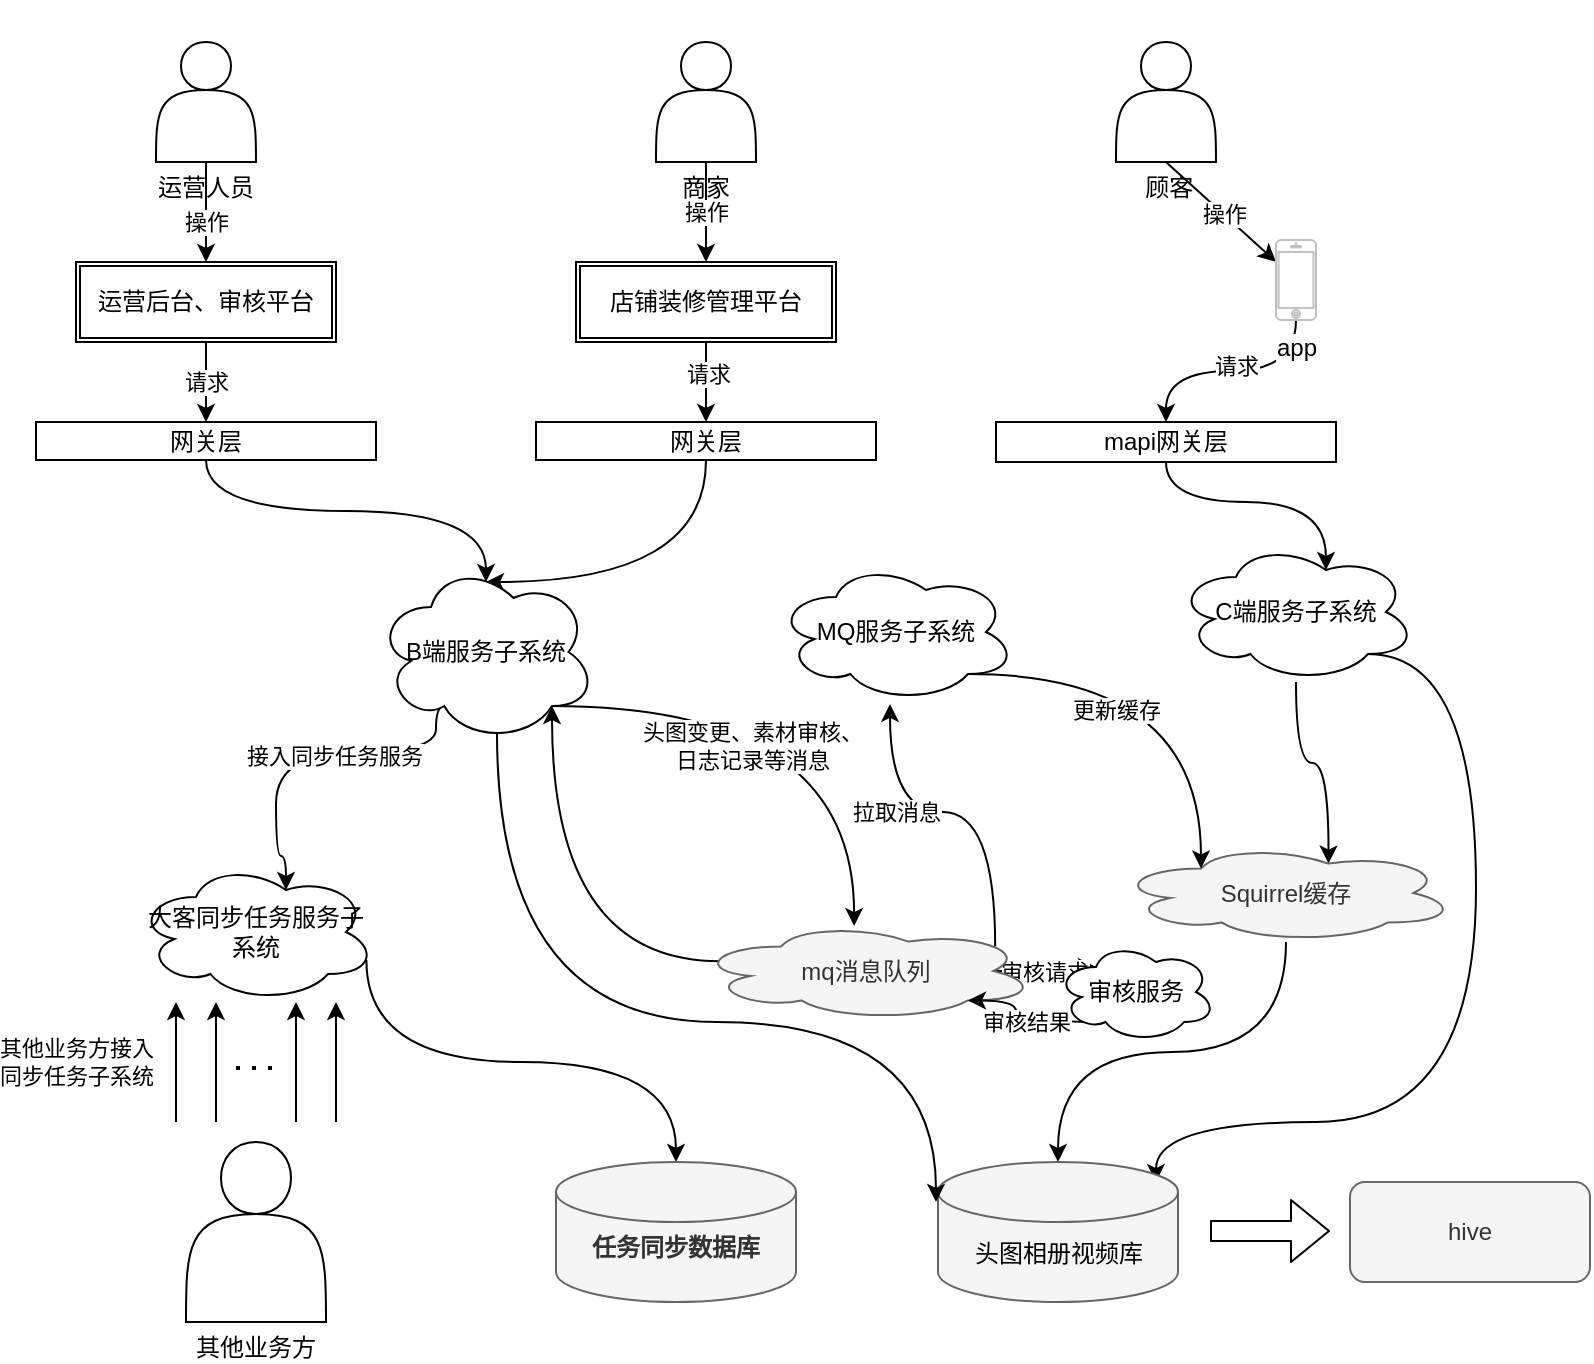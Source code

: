 <mxfile version="16.0.0" type="github" pages="2">
  <diagram id="TTBKG6c9QzZhmfFjw63u" name="Page-1">
    <mxGraphModel dx="1230" dy="676" grid="1" gridSize="10" guides="1" tooltips="1" connect="1" arrows="1" fold="1" page="1" pageScale="1" pageWidth="827" pageHeight="1169" background="#FFFFFF" math="0" shadow="0">
      <root>
        <mxCell id="0" />
        <mxCell id="1" parent="0" />
        <mxCell id="XrlZ7V6Y86cmEpkcaqpt-39" value="" style="edgeStyle=orthogonalEdgeStyle;curved=1;rounded=0;orthogonalLoop=1;jettySize=auto;html=1;" edge="1" parent="1" source="XrlZ7V6Y86cmEpkcaqpt-1" target="XrlZ7V6Y86cmEpkcaqpt-38">
          <mxGeometry relative="1" as="geometry" />
        </mxCell>
        <mxCell id="XrlZ7V6Y86cmEpkcaqpt-40" value="操作" style="edgeLabel;html=1;align=center;verticalAlign=middle;resizable=0;points=[];" vertex="1" connectable="0" parent="XrlZ7V6Y86cmEpkcaqpt-39">
          <mxGeometry x="0.36" y="2" relative="1" as="geometry">
            <mxPoint x="-2" y="-4" as="offset" />
          </mxGeometry>
        </mxCell>
        <mxCell id="XrlZ7V6Y86cmEpkcaqpt-1" value="&lt;br&gt;&lt;br&gt;&lt;br&gt;&lt;br&gt;&lt;br&gt;&lt;br&gt;运营人员" style="shape=actor;whiteSpace=wrap;html=1;" vertex="1" parent="1">
          <mxGeometry x="110" y="220" width="50" height="60" as="geometry" />
        </mxCell>
        <mxCell id="XrlZ7V6Y86cmEpkcaqpt-43" style="edgeStyle=orthogonalEdgeStyle;curved=1;rounded=0;orthogonalLoop=1;jettySize=auto;html=1;exitX=0.5;exitY=0;exitDx=0;exitDy=0;entryX=0.5;entryY=0.111;entryDx=0;entryDy=0;entryPerimeter=0;" edge="1" parent="1" source="XrlZ7V6Y86cmEpkcaqpt-2" target="XrlZ7V6Y86cmEpkcaqpt-33">
          <mxGeometry relative="1" as="geometry" />
        </mxCell>
        <mxCell id="XrlZ7V6Y86cmEpkcaqpt-2" value="网关层" style="rounded=0;whiteSpace=wrap;html=1;direction=west;" vertex="1" parent="1">
          <mxGeometry x="50" y="410" width="170" height="19" as="geometry" />
        </mxCell>
        <mxCell id="XrlZ7V6Y86cmEpkcaqpt-45" value="操作" style="edgeStyle=orthogonalEdgeStyle;curved=1;rounded=0;orthogonalLoop=1;jettySize=auto;html=1;" edge="1" parent="1" source="XrlZ7V6Y86cmEpkcaqpt-3" target="XrlZ7V6Y86cmEpkcaqpt-44">
          <mxGeometry relative="1" as="geometry" />
        </mxCell>
        <mxCell id="XrlZ7V6Y86cmEpkcaqpt-3" value="&lt;br&gt;&lt;br&gt;&lt;br&gt;&lt;br&gt;&lt;br&gt;&lt;br&gt;商家" style="shape=actor;whiteSpace=wrap;html=1;" vertex="1" parent="1">
          <mxGeometry x="360" y="220" width="50" height="60" as="geometry" />
        </mxCell>
        <mxCell id="XrlZ7V6Y86cmEpkcaqpt-12" style="rounded=0;orthogonalLoop=1;jettySize=auto;html=1;exitX=0.5;exitY=1;exitDx=0;exitDy=0;" edge="1" parent="1" source="XrlZ7V6Y86cmEpkcaqpt-4" target="XrlZ7V6Y86cmEpkcaqpt-11">
          <mxGeometry relative="1" as="geometry" />
        </mxCell>
        <mxCell id="XrlZ7V6Y86cmEpkcaqpt-14" value="操作" style="edgeLabel;html=1;align=center;verticalAlign=middle;resizable=0;points=[];" vertex="1" connectable="0" parent="XrlZ7V6Y86cmEpkcaqpt-12">
          <mxGeometry x="0.051" relative="1" as="geometry">
            <mxPoint as="offset" />
          </mxGeometry>
        </mxCell>
        <mxCell id="XrlZ7V6Y86cmEpkcaqpt-4" value="&lt;br&gt;&amp;nbsp; &amp;nbsp; &amp;nbsp; &amp;nbsp; &amp;nbsp; &amp;nbsp; &amp;nbsp; &amp;nbsp; &amp;nbsp; &amp;nbsp; &amp;nbsp; &amp;nbsp; &amp;nbsp; &amp;nbsp; &amp;nbsp; &amp;nbsp; &amp;nbsp; &amp;nbsp; &amp;nbsp; &amp;nbsp; &amp;nbsp; &amp;nbsp; &amp;nbsp; &amp;nbsp; &amp;nbsp; &amp;nbsp; &amp;nbsp; &amp;nbsp; &amp;nbsp; &amp;nbsp; &amp;nbsp; &amp;nbsp; &amp;nbsp; &amp;nbsp; &amp;nbsp; &amp;nbsp;顾客" style="shape=actor;whiteSpace=wrap;html=1;" vertex="1" parent="1">
          <mxGeometry x="590" y="220" width="50" height="60" as="geometry" />
        </mxCell>
        <mxCell id="XrlZ7V6Y86cmEpkcaqpt-42" style="edgeStyle=orthogonalEdgeStyle;curved=1;rounded=0;orthogonalLoop=1;jettySize=auto;html=1;entryX=0.5;entryY=0.111;entryDx=0;entryDy=0;entryPerimeter=0;" edge="1" parent="1" source="XrlZ7V6Y86cmEpkcaqpt-7" target="XrlZ7V6Y86cmEpkcaqpt-33">
          <mxGeometry relative="1" as="geometry">
            <Array as="points">
              <mxPoint x="385" y="490" />
            </Array>
          </mxGeometry>
        </mxCell>
        <mxCell id="XrlZ7V6Y86cmEpkcaqpt-7" value="网关层" style="rounded=0;whiteSpace=wrap;html=1;direction=west;" vertex="1" parent="1">
          <mxGeometry x="300" y="410" width="170" height="19" as="geometry" />
        </mxCell>
        <mxCell id="XrlZ7V6Y86cmEpkcaqpt-18" style="edgeStyle=orthogonalEdgeStyle;rounded=0;orthogonalLoop=1;jettySize=auto;html=1;entryX=0.625;entryY=0.2;entryDx=0;entryDy=0;entryPerimeter=0;curved=1;" edge="1" parent="1" source="XrlZ7V6Y86cmEpkcaqpt-8" target="XrlZ7V6Y86cmEpkcaqpt-17">
          <mxGeometry relative="1" as="geometry">
            <mxPoint x="615" y="470" as="targetPoint" />
          </mxGeometry>
        </mxCell>
        <mxCell id="XrlZ7V6Y86cmEpkcaqpt-8" value="mapi网关层" style="rounded=0;whiteSpace=wrap;html=1;direction=west;" vertex="1" parent="1">
          <mxGeometry x="530" y="410" width="170" height="20" as="geometry" />
        </mxCell>
        <mxCell id="XrlZ7V6Y86cmEpkcaqpt-13" style="edgeStyle=orthogonalEdgeStyle;curved=1;rounded=0;orthogonalLoop=1;jettySize=auto;html=1;entryX=0.5;entryY=1;entryDx=0;entryDy=0;" edge="1" parent="1" source="XrlZ7V6Y86cmEpkcaqpt-11" target="XrlZ7V6Y86cmEpkcaqpt-8">
          <mxGeometry relative="1" as="geometry" />
        </mxCell>
        <mxCell id="XrlZ7V6Y86cmEpkcaqpt-15" value="请求" style="edgeLabel;html=1;align=center;verticalAlign=middle;resizable=0;points=[];" vertex="1" connectable="0" parent="XrlZ7V6Y86cmEpkcaqpt-13">
          <mxGeometry x="-0.037" y="-3" relative="1" as="geometry">
            <mxPoint as="offset" />
          </mxGeometry>
        </mxCell>
        <mxCell id="XrlZ7V6Y86cmEpkcaqpt-11" value="app" style="html=1;verticalLabelPosition=bottom;labelBackgroundColor=#ffffff;verticalAlign=top;shadow=0;dashed=0;strokeWidth=1;shape=mxgraph.ios7.misc.iphone;strokeColor=#c0c0c0;" vertex="1" parent="1">
          <mxGeometry x="670" y="319" width="20" height="40" as="geometry" />
        </mxCell>
        <mxCell id="XrlZ7V6Y86cmEpkcaqpt-28" style="edgeStyle=orthogonalEdgeStyle;curved=1;rounded=0;orthogonalLoop=1;jettySize=auto;html=1;entryX=0.625;entryY=0.2;entryDx=0;entryDy=0;entryPerimeter=0;" edge="1" parent="1" source="XrlZ7V6Y86cmEpkcaqpt-17" target="XrlZ7V6Y86cmEpkcaqpt-24">
          <mxGeometry relative="1" as="geometry" />
        </mxCell>
        <mxCell id="XrlZ7V6Y86cmEpkcaqpt-73" style="edgeStyle=orthogonalEdgeStyle;curved=1;rounded=0;orthogonalLoop=1;jettySize=auto;html=1;exitX=0.8;exitY=0.8;exitDx=0;exitDy=0;exitPerimeter=0;entryX=0.908;entryY=0.143;entryDx=0;entryDy=0;entryPerimeter=0;" edge="1" parent="1" source="XrlZ7V6Y86cmEpkcaqpt-17" target="XrlZ7V6Y86cmEpkcaqpt-21">
          <mxGeometry relative="1" as="geometry">
            <mxPoint x="618" y="780" as="targetPoint" />
            <Array as="points">
              <mxPoint x="770" y="526" />
              <mxPoint x="770" y="760" />
              <mxPoint x="610" y="760" />
            </Array>
          </mxGeometry>
        </mxCell>
        <mxCell id="XrlZ7V6Y86cmEpkcaqpt-17" value="C端服务子系统" style="ellipse;shape=cloud;whiteSpace=wrap;html=1;" vertex="1" parent="1">
          <mxGeometry x="620" y="470" width="120" height="70" as="geometry" />
        </mxCell>
        <mxCell id="XrlZ7V6Y86cmEpkcaqpt-29" style="edgeStyle=orthogonalEdgeStyle;curved=1;rounded=0;orthogonalLoop=1;jettySize=auto;html=1;" edge="1" parent="1" source="XrlZ7V6Y86cmEpkcaqpt-24" target="XrlZ7V6Y86cmEpkcaqpt-21">
          <mxGeometry relative="1" as="geometry" />
        </mxCell>
        <mxCell id="XrlZ7V6Y86cmEpkcaqpt-24" value="Squirrel缓存" style="ellipse;shape=cloud;whiteSpace=wrap;html=1;strokeColor=#666666;fillColor=#f5f5f5;fontColor=#333333;" vertex="1" parent="1">
          <mxGeometry x="590" y="621" width="170" height="49" as="geometry" />
        </mxCell>
        <mxCell id="XrlZ7V6Y86cmEpkcaqpt-31" value="" style="group" vertex="1" connectable="0" parent="1">
          <mxGeometry x="501" y="780" width="326" height="70" as="geometry" />
        </mxCell>
        <mxCell id="XrlZ7V6Y86cmEpkcaqpt-21" value="" style="shape=cylinder2;whiteSpace=wrap;html=1;boundedLbl=1;backgroundOutline=1;size=15;strokeColor=#666666;fillColor=#f5f5f5;fontColor=#333333;" vertex="1" parent="XrlZ7V6Y86cmEpkcaqpt-31">
          <mxGeometry width="120" height="70" as="geometry" />
        </mxCell>
        <mxCell id="XrlZ7V6Y86cmEpkcaqpt-23" value="hive" style="rounded=1;whiteSpace=wrap;html=1;strokeColor=#666666;fillColor=#f5f5f5;fontColor=#333333;" vertex="1" parent="XrlZ7V6Y86cmEpkcaqpt-31">
          <mxGeometry x="206" y="10" width="120" height="50" as="geometry" />
        </mxCell>
        <mxCell id="XrlZ7V6Y86cmEpkcaqpt-25" value="" style="shape=flexArrow;endArrow=classic;html=1;" edge="1" parent="XrlZ7V6Y86cmEpkcaqpt-31">
          <mxGeometry width="50" height="50" relative="1" as="geometry">
            <mxPoint x="136" y="34.5" as="sourcePoint" />
            <mxPoint x="196" y="34.5" as="targetPoint" />
          </mxGeometry>
        </mxCell>
        <mxCell id="XrlZ7V6Y86cmEpkcaqpt-22" value="头图相册视频库" style="text;html=1;align=center;verticalAlign=middle;resizable=0;points=[];autosize=1;" vertex="1" parent="XrlZ7V6Y86cmEpkcaqpt-31">
          <mxGeometry x="10" y="36" width="100" height="20" as="geometry" />
        </mxCell>
        <mxCell id="XrlZ7V6Y86cmEpkcaqpt-48" style="edgeStyle=orthogonalEdgeStyle;curved=1;rounded=0;orthogonalLoop=1;jettySize=auto;html=1;entryX=0.625;entryY=0.2;entryDx=0;entryDy=0;entryPerimeter=0;exitX=0.31;exitY=0.8;exitDx=0;exitDy=0;exitPerimeter=0;" edge="1" parent="1" source="XrlZ7V6Y86cmEpkcaqpt-33" target="XrlZ7V6Y86cmEpkcaqpt-36">
          <mxGeometry relative="1" as="geometry">
            <Array as="points">
              <mxPoint x="250" y="552" />
              <mxPoint x="250" y="575" />
              <mxPoint x="170" y="575" />
              <mxPoint x="170" y="627" />
              <mxPoint x="175" y="627" />
            </Array>
          </mxGeometry>
        </mxCell>
        <mxCell id="XrlZ7V6Y86cmEpkcaqpt-49" value="接入同步任务服务" style="edgeLabel;html=1;align=center;verticalAlign=middle;resizable=0;points=[];" vertex="1" connectable="0" parent="XrlZ7V6Y86cmEpkcaqpt-48">
          <mxGeometry x="-0.14" y="2" relative="1" as="geometry">
            <mxPoint as="offset" />
          </mxGeometry>
        </mxCell>
        <mxCell id="XrlZ7V6Y86cmEpkcaqpt-64" style="edgeStyle=orthogonalEdgeStyle;curved=1;rounded=0;orthogonalLoop=1;jettySize=auto;html=1;exitX=0.8;exitY=0.8;exitDx=0;exitDy=0;exitPerimeter=0;entryX=0.465;entryY=0.041;entryDx=0;entryDy=0;entryPerimeter=0;" edge="1" parent="1" source="XrlZ7V6Y86cmEpkcaqpt-33" target="XrlZ7V6Y86cmEpkcaqpt-58">
          <mxGeometry relative="1" as="geometry" />
        </mxCell>
        <mxCell id="XrlZ7V6Y86cmEpkcaqpt-65" value="头图变更、素材审核、&lt;br&gt;日志记录等消息" style="edgeLabel;html=1;align=center;verticalAlign=middle;resizable=0;points=[];" vertex="1" connectable="0" parent="XrlZ7V6Y86cmEpkcaqpt-64">
          <mxGeometry x="-0.234" y="-20" relative="1" as="geometry">
            <mxPoint as="offset" />
          </mxGeometry>
        </mxCell>
        <mxCell id="XrlZ7V6Y86cmEpkcaqpt-74" style="edgeStyle=orthogonalEdgeStyle;curved=1;rounded=0;orthogonalLoop=1;jettySize=auto;html=1;exitX=0.55;exitY=0.95;exitDx=0;exitDy=0;exitPerimeter=0;" edge="1" parent="1" source="XrlZ7V6Y86cmEpkcaqpt-33">
          <mxGeometry relative="1" as="geometry">
            <mxPoint x="500" y="800" as="targetPoint" />
            <Array as="points">
              <mxPoint x="281" y="710" />
              <mxPoint x="500" y="710" />
            </Array>
          </mxGeometry>
        </mxCell>
        <mxCell id="XrlZ7V6Y86cmEpkcaqpt-33" value="B端服务子系统" style="ellipse;shape=cloud;whiteSpace=wrap;html=1;" vertex="1" parent="1">
          <mxGeometry x="220" y="480" width="110" height="90" as="geometry" />
        </mxCell>
        <mxCell id="XrlZ7V6Y86cmEpkcaqpt-68" style="edgeStyle=orthogonalEdgeStyle;curved=1;rounded=0;orthogonalLoop=1;jettySize=auto;html=1;exitX=0.8;exitY=0.8;exitDx=0;exitDy=0;exitPerimeter=0;entryX=0.25;entryY=0.25;entryDx=0;entryDy=0;entryPerimeter=0;" edge="1" parent="1" source="XrlZ7V6Y86cmEpkcaqpt-35" target="XrlZ7V6Y86cmEpkcaqpt-24">
          <mxGeometry relative="1" as="geometry" />
        </mxCell>
        <mxCell id="XrlZ7V6Y86cmEpkcaqpt-69" value="更新缓存" style="edgeLabel;html=1;align=center;verticalAlign=middle;resizable=0;points=[];" vertex="1" connectable="0" parent="XrlZ7V6Y86cmEpkcaqpt-68">
          <mxGeometry x="-0.242" y="-18" relative="1" as="geometry">
            <mxPoint x="-7" as="offset" />
          </mxGeometry>
        </mxCell>
        <mxCell id="XrlZ7V6Y86cmEpkcaqpt-35" value="MQ服务子系统" style="ellipse;shape=cloud;whiteSpace=wrap;html=1;" vertex="1" parent="1">
          <mxGeometry x="420" y="480" width="120" height="70" as="geometry" />
        </mxCell>
        <mxCell id="XrlZ7V6Y86cmEpkcaqpt-71" style="edgeStyle=orthogonalEdgeStyle;curved=1;rounded=0;orthogonalLoop=1;jettySize=auto;html=1;exitX=0.96;exitY=0.7;exitDx=0;exitDy=0;exitPerimeter=0;" edge="1" parent="1" source="XrlZ7V6Y86cmEpkcaqpt-36" target="XrlZ7V6Y86cmEpkcaqpt-70">
          <mxGeometry relative="1" as="geometry">
            <Array as="points">
              <mxPoint x="215" y="730" />
              <mxPoint x="370" y="730" />
            </Array>
          </mxGeometry>
        </mxCell>
        <mxCell id="XrlZ7V6Y86cmEpkcaqpt-36" value="大客同步任务服务子系统" style="ellipse;shape=cloud;whiteSpace=wrap;html=1;" vertex="1" parent="1">
          <mxGeometry x="100" y="630" width="120" height="70" as="geometry" />
        </mxCell>
        <mxCell id="XrlZ7V6Y86cmEpkcaqpt-41" value="请求" style="edgeStyle=orthogonalEdgeStyle;curved=1;rounded=0;orthogonalLoop=1;jettySize=auto;html=1;" edge="1" parent="1" source="XrlZ7V6Y86cmEpkcaqpt-38" target="XrlZ7V6Y86cmEpkcaqpt-2">
          <mxGeometry relative="1" as="geometry" />
        </mxCell>
        <mxCell id="XrlZ7V6Y86cmEpkcaqpt-38" value="运营后台、审核平台" style="shape=ext;double=1;rounded=0;whiteSpace=wrap;html=1;" vertex="1" parent="1">
          <mxGeometry x="70" y="330" width="130" height="40" as="geometry" />
        </mxCell>
        <mxCell id="XrlZ7V6Y86cmEpkcaqpt-46" value="" style="edgeStyle=orthogonalEdgeStyle;curved=1;rounded=0;orthogonalLoop=1;jettySize=auto;html=1;" edge="1" parent="1" source="XrlZ7V6Y86cmEpkcaqpt-44" target="XrlZ7V6Y86cmEpkcaqpt-7">
          <mxGeometry relative="1" as="geometry" />
        </mxCell>
        <mxCell id="XrlZ7V6Y86cmEpkcaqpt-47" value="请求" style="edgeLabel;html=1;align=center;verticalAlign=middle;resizable=0;points=[];" vertex="1" connectable="0" parent="XrlZ7V6Y86cmEpkcaqpt-46">
          <mxGeometry x="-0.2" y="1" relative="1" as="geometry">
            <mxPoint as="offset" />
          </mxGeometry>
        </mxCell>
        <mxCell id="XrlZ7V6Y86cmEpkcaqpt-44" value="店铺装修管理平台" style="shape=ext;double=1;rounded=0;whiteSpace=wrap;html=1;" vertex="1" parent="1">
          <mxGeometry x="320" y="330" width="130" height="40" as="geometry" />
        </mxCell>
        <mxCell id="XrlZ7V6Y86cmEpkcaqpt-50" value="" style="endArrow=classic;html=1;rounded=0;" edge="1" parent="1">
          <mxGeometry width="50" height="50" relative="1" as="geometry">
            <mxPoint x="120" y="760" as="sourcePoint" />
            <mxPoint x="120" y="700" as="targetPoint" />
            <Array as="points" />
          </mxGeometry>
        </mxCell>
        <mxCell id="XrlZ7V6Y86cmEpkcaqpt-72" value="其他业务方接入&lt;br&gt;同步任务子系统" style="edgeLabel;html=1;align=center;verticalAlign=middle;resizable=0;points=[];" vertex="1" connectable="0" parent="XrlZ7V6Y86cmEpkcaqpt-50">
          <mxGeometry x="0.067" y="1" relative="1" as="geometry">
            <mxPoint x="-49" y="2" as="offset" />
          </mxGeometry>
        </mxCell>
        <mxCell id="XrlZ7V6Y86cmEpkcaqpt-51" value="" style="endArrow=classic;html=1;rounded=0;" edge="1" parent="1">
          <mxGeometry width="50" height="50" relative="1" as="geometry">
            <mxPoint x="140" y="760" as="sourcePoint" />
            <mxPoint x="140" y="700" as="targetPoint" />
            <Array as="points" />
          </mxGeometry>
        </mxCell>
        <mxCell id="XrlZ7V6Y86cmEpkcaqpt-52" value="" style="endArrow=classic;html=1;rounded=0;" edge="1" parent="1">
          <mxGeometry width="50" height="50" relative="1" as="geometry">
            <mxPoint x="200" y="760" as="sourcePoint" />
            <mxPoint x="200" y="700" as="targetPoint" />
            <Array as="points" />
          </mxGeometry>
        </mxCell>
        <mxCell id="XrlZ7V6Y86cmEpkcaqpt-54" value="" style="endArrow=classic;html=1;rounded=0;" edge="1" parent="1">
          <mxGeometry width="50" height="50" relative="1" as="geometry">
            <mxPoint x="180" y="760" as="sourcePoint" />
            <mxPoint x="180" y="700" as="targetPoint" />
            <Array as="points" />
          </mxGeometry>
        </mxCell>
        <mxCell id="XrlZ7V6Y86cmEpkcaqpt-55" value="" style="endArrow=none;dashed=1;html=1;dashPattern=1 3;strokeWidth=2;rounded=0;" edge="1" parent="1">
          <mxGeometry width="50" height="50" relative="1" as="geometry">
            <mxPoint x="150" y="733" as="sourcePoint" />
            <mxPoint x="170" y="733" as="targetPoint" />
          </mxGeometry>
        </mxCell>
        <mxCell id="XrlZ7V6Y86cmEpkcaqpt-56" value="&lt;br&gt;&lt;br&gt;&lt;br&gt;&lt;br&gt;&lt;br&gt;&lt;br&gt;&lt;br&gt;&lt;br&gt;其他业务方" style="shape=actor;whiteSpace=wrap;html=1;" vertex="1" parent="1">
          <mxGeometry x="125" y="770" width="70" height="90" as="geometry" />
        </mxCell>
        <mxCell id="XrlZ7V6Y86cmEpkcaqpt-66" style="edgeStyle=orthogonalEdgeStyle;curved=1;rounded=0;orthogonalLoop=1;jettySize=auto;html=1;exitX=0.88;exitY=0.25;exitDx=0;exitDy=0;exitPerimeter=0;entryX=0.475;entryY=1.014;entryDx=0;entryDy=0;entryPerimeter=0;" edge="1" parent="1" source="XrlZ7V6Y86cmEpkcaqpt-58" target="XrlZ7V6Y86cmEpkcaqpt-35">
          <mxGeometry relative="1" as="geometry" />
        </mxCell>
        <mxCell id="XrlZ7V6Y86cmEpkcaqpt-67" value="拉取消息" style="edgeLabel;html=1;align=center;verticalAlign=middle;resizable=0;points=[];" vertex="1" connectable="0" parent="XrlZ7V6Y86cmEpkcaqpt-66">
          <mxGeometry x="0.381" y="-3" relative="1" as="geometry">
            <mxPoint as="offset" />
          </mxGeometry>
        </mxCell>
        <mxCell id="XrlZ7V6Y86cmEpkcaqpt-76" style="edgeStyle=orthogonalEdgeStyle;curved=1;rounded=0;orthogonalLoop=1;jettySize=auto;html=1;exitX=0.875;exitY=0.5;exitDx=0;exitDy=0;exitPerimeter=0;entryX=0.25;entryY=0.25;entryDx=0;entryDy=0;entryPerimeter=0;" edge="1" parent="1" source="XrlZ7V6Y86cmEpkcaqpt-58" target="XrlZ7V6Y86cmEpkcaqpt-75">
          <mxGeometry relative="1" as="geometry" />
        </mxCell>
        <mxCell id="XrlZ7V6Y86cmEpkcaqpt-78" value="审核请求" style="edgeLabel;html=1;align=center;verticalAlign=middle;resizable=0;points=[];" vertex="1" connectable="0" parent="XrlZ7V6Y86cmEpkcaqpt-76">
          <mxGeometry x="-0.052" y="1" relative="1" as="geometry">
            <mxPoint y="1" as="offset" />
          </mxGeometry>
        </mxCell>
        <mxCell id="XrlZ7V6Y86cmEpkcaqpt-79" style="edgeStyle=orthogonalEdgeStyle;curved=1;rounded=0;orthogonalLoop=1;jettySize=auto;html=1;exitX=0.07;exitY=0.4;exitDx=0;exitDy=0;exitPerimeter=0;entryX=0.8;entryY=0.8;entryDx=0;entryDy=0;entryPerimeter=0;" edge="1" parent="1" source="XrlZ7V6Y86cmEpkcaqpt-58" target="XrlZ7V6Y86cmEpkcaqpt-33">
          <mxGeometry relative="1" as="geometry" />
        </mxCell>
        <mxCell id="XrlZ7V6Y86cmEpkcaqpt-58" value="mq消息队列" style="ellipse;shape=cloud;whiteSpace=wrap;html=1;strokeColor=#666666;fillColor=#f5f5f5;fontColor=#333333;" vertex="1" parent="1">
          <mxGeometry x="380" y="660" width="170" height="49" as="geometry" />
        </mxCell>
        <mxCell id="XrlZ7V6Y86cmEpkcaqpt-70" value="&lt;br&gt;&lt;b&gt;任务同步数据库&lt;/b&gt;" style="shape=cylinder2;whiteSpace=wrap;html=1;boundedLbl=1;backgroundOutline=1;size=15;strokeColor=#666666;fillColor=#f5f5f5;fontColor=#333333;" vertex="1" parent="1">
          <mxGeometry x="310" y="780" width="120" height="70" as="geometry" />
        </mxCell>
        <mxCell id="XrlZ7V6Y86cmEpkcaqpt-77" value="审核结果" style="edgeStyle=orthogonalEdgeStyle;curved=1;rounded=0;orthogonalLoop=1;jettySize=auto;html=1;exitX=0.31;exitY=0.8;exitDx=0;exitDy=0;exitPerimeter=0;entryX=0.8;entryY=0.8;entryDx=0;entryDy=0;entryPerimeter=0;" edge="1" parent="1" source="XrlZ7V6Y86cmEpkcaqpt-75" target="XrlZ7V6Y86cmEpkcaqpt-58">
          <mxGeometry relative="1" as="geometry" />
        </mxCell>
        <mxCell id="XrlZ7V6Y86cmEpkcaqpt-75" value="审核服务" style="ellipse;shape=cloud;whiteSpace=wrap;html=1;" vertex="1" parent="1">
          <mxGeometry x="560" y="670" width="80" height="50" as="geometry" />
        </mxCell>
      </root>
    </mxGraphModel>
  </diagram>
  <diagram id="UHRLZDIKteBszFwWIwYI" name="Page-2">
    <mxGraphModel dx="1892" dy="2209" grid="1" gridSize="10" guides="1" tooltips="1" connect="1" arrows="1" fold="1" page="1" pageScale="1" pageWidth="827" pageHeight="1169" math="0" shadow="0">
      <root>
        <mxCell id="mQPlx_roUjfEdb19IWsN-0" />
        <mxCell id="mQPlx_roUjfEdb19IWsN-1" parent="mQPlx_roUjfEdb19IWsN-0" />
        <mxCell id="mQPlx_roUjfEdb19IWsN-3" value="" style="rounded=0;whiteSpace=wrap;html=1;fillColor=#FFFFFF;fontColor=#000000;strokeColor=#000000;labelBackgroundColor=#FFFFFF;labelBorderColor=none;" vertex="1" parent="mQPlx_roUjfEdb19IWsN-1">
          <mxGeometry x="540" y="-340" width="760" height="510" as="geometry" />
        </mxCell>
        <mxCell id="mQPlx_roUjfEdb19IWsN-4" value="" style="rounded=0;whiteSpace=wrap;html=1;strokeWidth=1;fillColor=#FFFFFF;strokeColor=#000000;labelBackgroundColor=#FFFFFF;labelBorderColor=none;fontColor=#000000;" vertex="1" parent="mQPlx_roUjfEdb19IWsN-1">
          <mxGeometry x="1740" y="-340" width="180" height="300" as="geometry" />
        </mxCell>
        <mxCell id="mQPlx_roUjfEdb19IWsN-5" style="edgeStyle=orthogonalEdgeStyle;rounded=0;html=1;exitX=0.5;exitY=1;entryX=0.5;entryY=0;jettySize=auto;orthogonalLoop=1;fontColor=#000000;labelBackgroundColor=#FFFFFF;labelBorderColor=none;" edge="1" parent="mQPlx_roUjfEdb19IWsN-1" target="mQPlx_roUjfEdb19IWsN-11">
          <mxGeometry relative="1" as="geometry">
            <mxPoint x="679" y="-405.0" as="sourcePoint" />
          </mxGeometry>
        </mxCell>
        <mxCell id="mQPlx_roUjfEdb19IWsN-7" style="edgeStyle=orthogonalEdgeStyle;rounded=0;html=1;exitX=0.5;exitY=1;entryX=1;entryY=0.5;jettySize=auto;orthogonalLoop=1;fontColor=#000000;labelBackgroundColor=#FFFFFF;labelBorderColor=none;" edge="1" parent="mQPlx_roUjfEdb19IWsN-1" source="mQPlx_roUjfEdb19IWsN-8" target="mQPlx_roUjfEdb19IWsN-18">
          <mxGeometry relative="1" as="geometry">
            <Array as="points">
              <mxPoint x="985" y="50" />
              <mxPoint x="930" y="50" />
              <mxPoint x="930" y="225" />
            </Array>
          </mxGeometry>
        </mxCell>
        <mxCell id="mQPlx_roUjfEdb19IWsN-8" value="" style="rounded=0;whiteSpace=wrap;html=1;fillColor=#FFFFFF;fontColor=#000000;strokeColor=#000000;labelBackgroundColor=#FFFFFF;labelBorderColor=none;" vertex="1" parent="mQPlx_roUjfEdb19IWsN-1">
          <mxGeometry x="830" y="-70" width="310" height="220" as="geometry" />
        </mxCell>
        <mxCell id="mQPlx_roUjfEdb19IWsN-9" value="用户" style="shape=umlActor;verticalLabelPosition=bottom;labelBackgroundColor=#FFFFFF;verticalAlign=top;html=1;strokeWidth=1;gradientColor=#ffffff;labelBorderColor=none;fontColor=#000000;" vertex="1" parent="mQPlx_roUjfEdb19IWsN-1">
          <mxGeometry x="667" y="-540" width="24" height="40" as="geometry" />
        </mxCell>
        <mxCell id="mQPlx_roUjfEdb19IWsN-10" style="edgeStyle=orthogonalEdgeStyle;rounded=0;html=1;exitX=0.5;exitY=1;entryX=0.5;entryY=0;jettySize=auto;orthogonalLoop=1;fontColor=#000000;labelBackgroundColor=#FFFFFF;labelBorderColor=none;" edge="1" parent="mQPlx_roUjfEdb19IWsN-1" source="mQPlx_roUjfEdb19IWsN-11" target="mQPlx_roUjfEdb19IWsN-13">
          <mxGeometry relative="1" as="geometry" />
        </mxCell>
        <mxCell id="mQPlx_roUjfEdb19IWsN-11" value="shopId校验，shopid转换" style="rounded=1;whiteSpace=wrap;html=1;fillColor=#FFFFFF;fontColor=#000000;labelBackgroundColor=#FFFFFF;labelBorderColor=none;strokeColor=#000000;" vertex="1" parent="mQPlx_roUjfEdb19IWsN-1">
          <mxGeometry x="597" y="-310" width="163" height="30" as="geometry" />
        </mxCell>
        <mxCell id="mQPlx_roUjfEdb19IWsN-12" style="edgeStyle=orthogonalEdgeStyle;rounded=0;html=1;exitX=0.5;exitY=1;entryX=0.5;entryY=0;jettySize=auto;orthogonalLoop=1;fontColor=#000000;labelBackgroundColor=#FFFFFF;labelBorderColor=none;" edge="1" parent="mQPlx_roUjfEdb19IWsN-1" source="mQPlx_roUjfEdb19IWsN-13" target="mQPlx_roUjfEdb19IWsN-17">
          <mxGeometry relative="1" as="geometry" />
        </mxCell>
        <mxCell id="mQPlx_roUjfEdb19IWsN-13" value="获取缓存信息" style="rounded=0;whiteSpace=wrap;html=1;fillColor=#FFFFFF;fontColor=#000000;strokeColor=#000000;labelBackgroundColor=#FFFFFF;labelBorderColor=none;" vertex="1" parent="mQPlx_roUjfEdb19IWsN-1">
          <mxGeometry x="621" y="-251" width="114" height="30" as="geometry" />
        </mxCell>
        <mxCell id="mQPlx_roUjfEdb19IWsN-14" value="&lt;font&gt;是&lt;/font&gt;" style="edgeStyle=orthogonalEdgeStyle;rounded=0;html=1;entryX=0.5;entryY=0;jettySize=auto;orthogonalLoop=1;fontColor=#000000;labelBackgroundColor=#FFFFFF;labelBorderColor=none;" edge="1" parent="mQPlx_roUjfEdb19IWsN-1" source="mQPlx_roUjfEdb19IWsN-17" target="mQPlx_roUjfEdb19IWsN-35">
          <mxGeometry relative="1" as="geometry" />
        </mxCell>
        <mxCell id="mQPlx_roUjfEdb19IWsN-15" style="edgeStyle=orthogonalEdgeStyle;rounded=0;html=1;entryX=0;entryY=0.5;jettySize=auto;orthogonalLoop=1;fontColor=#000000;labelBackgroundColor=#FFFFFF;labelBorderColor=none;" edge="1" parent="mQPlx_roUjfEdb19IWsN-1" source="mQPlx_roUjfEdb19IWsN-17" target="mQPlx_roUjfEdb19IWsN-63">
          <mxGeometry relative="1" as="geometry" />
        </mxCell>
        <mxCell id="mQPlx_roUjfEdb19IWsN-16" value="&lt;font&gt;否&lt;/font&gt;" style="text;html=1;resizable=0;points=[];align=center;verticalAlign=middle;labelBackgroundColor=#FFFFFF;fontColor=#000000;labelBorderColor=none;" vertex="1" connectable="0" parent="mQPlx_roUjfEdb19IWsN-15">
          <mxGeometry x="0.349" y="-9" relative="1" as="geometry">
            <mxPoint x="-9" y="-8" as="offset" />
          </mxGeometry>
        </mxCell>
        <mxCell id="mQPlx_roUjfEdb19IWsN-17" value="是否&lt;div&gt;为空&lt;/div&gt;" style="rhombus;whiteSpace=wrap;html=1;fillColor=#FFFFFF;fontColor=#000000;strokeColor=#000000;labelBackgroundColor=#FFFFFF;labelBorderColor=none;" vertex="1" parent="mQPlx_roUjfEdb19IWsN-1">
          <mxGeometry x="641" y="-195" width="76" height="51" as="geometry" />
        </mxCell>
        <mxCell id="mQPlx_roUjfEdb19IWsN-18" value="返回结果" style="ellipse;whiteSpace=wrap;html=1;fillColor=#FFFFFF;fontColor=#000000;strokeColor=#000000;labelBackgroundColor=#FFFFFF;labelBorderColor=none;" vertex="1" parent="mQPlx_roUjfEdb19IWsN-1">
          <mxGeometry x="641" y="200" width="80" height="50" as="geometry" />
        </mxCell>
        <mxCell id="mQPlx_roUjfEdb19IWsN-30" style="edgeStyle=orthogonalEdgeStyle;rounded=0;html=1;entryX=0;entryY=0.5;jettySize=auto;orthogonalLoop=1;fontColor=#000000;labelBackgroundColor=#FFFFFF;labelBorderColor=none;" edge="1" parent="mQPlx_roUjfEdb19IWsN-1" source="mQPlx_roUjfEdb19IWsN-31" target="mQPlx_roUjfEdb19IWsN-84">
          <mxGeometry relative="1" as="geometry" />
        </mxCell>
        <mxCell id="mQPlx_roUjfEdb19IWsN-31" value="MQ" style="ellipse;shape=cloud;whiteSpace=wrap;html=1;strokeWidth=1;fillColor=#FFFFFF;strokeColor=#000000;labelBackgroundColor=#FFFFFF;labelBorderColor=none;fontColor=#000000;" vertex="1" parent="mQPlx_roUjfEdb19IWsN-1">
          <mxGeometry x="1344" y="72" width="176" height="78" as="geometry" />
        </mxCell>
        <mxCell id="mQPlx_roUjfEdb19IWsN-32" value="结束" style="ellipse;whiteSpace=wrap;html=1;fillColor=#FFFFFF;fontColor=#000000;strokeColor=#000000;labelBackgroundColor=#FFFFFF;labelBorderColor=none;" vertex="1" parent="mQPlx_roUjfEdb19IWsN-1">
          <mxGeometry x="895" y="101" width="62" height="23" as="geometry" />
        </mxCell>
        <mxCell id="mQPlx_roUjfEdb19IWsN-33" value="&lt;table border=&quot;1&quot; width=&quot;100%&quot; cellpadding=&quot;4&quot; style=&quot;width: 100% ; height: 100% ; border-collapse: collapse&quot;&gt;&lt;tbody&gt;&lt;tr&gt;&lt;th align=&quot;center&quot;&gt;&lt;b&gt;配置项&lt;/b&gt;&lt;/th&gt;&lt;/tr&gt;&lt;tr&gt;&lt;td align=&quot;center&quot;&gt;基础信息 4h&lt;br&gt;&lt;/td&gt;&lt;/tr&gt;&lt;tr&gt;&lt;td align=&quot;center&quot;&gt;&lt;div style=&quot;text-align: center&quot;&gt;&lt;span style=&quot;text-align: left&quot;&gt;小分项 2h&lt;/span&gt;&lt;/div&gt;&lt;div style=&quot;text-align: center&quot;&gt;&lt;span style=&quot;text-align: left&quot;&gt;商家成长 2h&lt;/span&gt;&lt;/div&gt;&lt;div style=&quot;text-align: center&quot;&gt;&lt;span style=&quot;text-align: left&quot;&gt;预约信息 5min&lt;/span&gt;&lt;/div&gt;&lt;div style=&quot;text-align: center&quot;&gt;&lt;span style=&quot;text-align: left&quot;&gt;...&lt;/span&gt;&lt;/div&gt;&lt;div style=&quot;text-align: center&quot;&gt;&lt;span style=&quot;text-align: left&quot;&gt;榜单信息 2h&lt;/span&gt;&lt;/div&gt;&lt;/td&gt;&lt;/tr&gt;&lt;/tbody&gt;&lt;/table&gt;" style="text;html=1;strokeColor=#000000;fillColor=#FFFFFF;overflow=fill;dashed=1;fontColor=#000000;labelBackgroundColor=#FFFFFF;labelBorderColor=none;" vertex="1" parent="mQPlx_roUjfEdb19IWsN-1">
          <mxGeometry x="340" y="-361" width="180" height="141" as="geometry" />
        </mxCell>
        <mxCell id="mQPlx_roUjfEdb19IWsN-34" style="edgeStyle=orthogonalEdgeStyle;rounded=0;html=1;exitX=0.5;exitY=1;entryX=0.45;entryY=0.024;entryPerimeter=0;jettySize=auto;orthogonalLoop=1;fontColor=#000000;labelBackgroundColor=#FFFFFF;labelBorderColor=none;" edge="1" parent="mQPlx_roUjfEdb19IWsN-1" source="mQPlx_roUjfEdb19IWsN-35" target="mQPlx_roUjfEdb19IWsN-56">
          <mxGeometry relative="1" as="geometry" />
        </mxCell>
        <mxCell id="mQPlx_roUjfEdb19IWsN-35" value="获取基础信息&lt;div&gt;（门店信息、权益信息）&lt;/div&gt;" style="rounded=0;whiteSpace=wrap;html=1;fillColor=#FFFFFF;fontColor=#000000;strokeColor=#000000;labelBackgroundColor=#FFFFFF;labelBorderColor=none;" vertex="1" parent="mQPlx_roUjfEdb19IWsN-1">
          <mxGeometry x="604" y="-100" width="150" height="45" as="geometry" />
        </mxCell>
        <mxCell id="mQPlx_roUjfEdb19IWsN-36" value="更新缓存" style="ellipse;whiteSpace=wrap;html=1;fillColor=#FFFFFF;fontColor=#000000;strokeColor=#000000;labelBackgroundColor=#FFFFFF;labelBorderColor=none;" vertex="1" parent="mQPlx_roUjfEdb19IWsN-1">
          <mxGeometry x="414" y="72" width="86" height="46" as="geometry" />
        </mxCell>
        <mxCell id="mQPlx_roUjfEdb19IWsN-37" value="" style="rounded=0;whiteSpace=wrap;html=1;strokeWidth=1;fillColor=#FFFFFF;strokeColor=#000000;labelBackgroundColor=#FFFFFF;labelBorderColor=none;fontColor=#000000;" vertex="1" parent="mQPlx_roUjfEdb19IWsN-1">
          <mxGeometry x="340" y="-81" width="180" height="133" as="geometry" />
        </mxCell>
        <mxCell id="mQPlx_roUjfEdb19IWsN-38" value="外部服务" style="text;html=1;strokeColor=none;fillColor=none;align=center;verticalAlign=middle;whiteSpace=wrap;rounded=0;dashed=1;labelBackgroundColor=#FFFFFF;labelBorderColor=none;fontColor=#000000;" vertex="1" parent="mQPlx_roUjfEdb19IWsN-1">
          <mxGeometry x="340" y="-80" width="65" height="20" as="geometry" />
        </mxCell>
        <mxCell id="mQPlx_roUjfEdb19IWsN-39" value="预约服务" style="rounded=0;whiteSpace=wrap;html=1;strokeWidth=1;fillColor=#FFFFFF;strokeColor=#000000;labelBackgroundColor=#FFFFFF;labelBorderColor=none;fontColor=#000000;" vertex="1" parent="mQPlx_roUjfEdb19IWsN-1">
          <mxGeometry x="355" y="-48" width="75" height="22" as="geometry" />
        </mxCell>
        <mxCell id="mQPlx_roUjfEdb19IWsN-40" value="营销活动" style="rounded=0;whiteSpace=wrap;html=1;strokeWidth=1;fillColor=#FFFFFF;strokeColor=#000000;labelBackgroundColor=#FFFFFF;labelBorderColor=none;fontColor=#000000;" vertex="1" parent="mQPlx_roUjfEdb19IWsN-1">
          <mxGeometry x="355" y="-14" width="75" height="22" as="geometry" />
        </mxCell>
        <mxCell id="mQPlx_roUjfEdb19IWsN-41" value="标签服务" style="rounded=0;whiteSpace=wrap;html=1;strokeWidth=1;fillColor=#FFFFFF;strokeColor=#000000;labelBackgroundColor=#FFFFFF;labelBorderColor=none;fontColor=#000000;" vertex="1" parent="mQPlx_roUjfEdb19IWsN-1">
          <mxGeometry x="355" y="20" width="75" height="22" as="geometry" />
        </mxCell>
        <mxCell id="mQPlx_roUjfEdb19IWsN-42" value="榜单服务" style="rounded=0;whiteSpace=wrap;html=1;strokeWidth=1;fillColor=#FFFFFF;strokeColor=#000000;labelBackgroundColor=#FFFFFF;labelBorderColor=none;fontColor=#000000;" vertex="1" parent="mQPlx_roUjfEdb19IWsN-1">
          <mxGeometry x="438" y="-48" width="75" height="22" as="geometry" />
        </mxCell>
        <mxCell id="mQPlx_roUjfEdb19IWsN-43" value="商家成长" style="rounded=0;whiteSpace=wrap;html=1;strokeWidth=1;fillColor=#FFFFFF;strokeColor=#000000;labelBackgroundColor=#FFFFFF;labelBorderColor=none;fontColor=#000000;" vertex="1" parent="mQPlx_roUjfEdb19IWsN-1">
          <mxGeometry x="438" y="-15" width="75" height="22" as="geometry" />
        </mxCell>
        <mxCell id="mQPlx_roUjfEdb19IWsN-44" value="星级评价" style="rounded=0;whiteSpace=wrap;html=1;strokeWidth=1;fillColor=#FFFFFF;strokeColor=#000000;labelBackgroundColor=#FFFFFF;labelBorderColor=none;fontColor=#000000;" vertex="1" parent="mQPlx_roUjfEdb19IWsN-1">
          <mxGeometry x="438" y="20" width="75" height="22" as="geometry" />
        </mxCell>
        <mxCell id="mQPlx_roUjfEdb19IWsN-45" value="" style="rounded=0;whiteSpace=wrap;html=1;strokeWidth=1;fillColor=#FFFFFF;strokeColor=#000000;labelBackgroundColor=#FFFFFF;labelBorderColor=none;fontColor=#000000;" vertex="1" parent="mQPlx_roUjfEdb19IWsN-1">
          <mxGeometry x="340" y="-208" width="180" height="122" as="geometry" />
        </mxCell>
        <mxCell id="mQPlx_roUjfEdb19IWsN-46" value="基础服务" style="text;html=1;strokeColor=none;fillColor=none;align=center;verticalAlign=middle;whiteSpace=wrap;rounded=0;fontColor=#000000;labelBackgroundColor=#FFFFFF;labelBorderColor=none;" vertex="1" parent="mQPlx_roUjfEdb19IWsN-1">
          <mxGeometry x="360" y="-208" width="50" height="20" as="geometry" />
        </mxCell>
        <mxCell id="mQPlx_roUjfEdb19IWsN-47" value="poi服务" style="rounded=0;whiteSpace=wrap;html=1;strokeWidth=1;fillColor=#FFFFFF;strokeColor=#000000;labelBackgroundColor=#FFFFFF;labelBorderColor=none;fontColor=#000000;" vertex="1" parent="mQPlx_roUjfEdb19IWsN-1">
          <mxGeometry x="354" y="-186" width="76" height="23" as="geometry" />
        </mxCell>
        <mxCell id="mQPlx_roUjfEdb19IWsN-48" value="权益服务" style="rounded=0;whiteSpace=wrap;html=1;strokeWidth=1;fillColor=#FFFFFF;strokeColor=#000000;labelBackgroundColor=#FFFFFF;labelBorderColor=none;fontColor=#000000;" vertex="1" parent="mQPlx_roUjfEdb19IWsN-1">
          <mxGeometry x="354" y="-153" width="75" height="22" as="geometry" />
        </mxCell>
        <mxCell id="mQPlx_roUjfEdb19IWsN-49" value="pdc服务" style="rounded=0;whiteSpace=wrap;html=1;strokeWidth=1;fillColor=#FFFFFF;strokeColor=#000000;labelBackgroundColor=#FFFFFF;labelBorderColor=none;fontColor=#000000;" vertex="1" parent="mQPlx_roUjfEdb19IWsN-1">
          <mxGeometry x="354" y="-120" width="75" height="22" as="geometry" />
        </mxCell>
        <mxCell id="mQPlx_roUjfEdb19IWsN-50" value="" style="shape=cylinder;whiteSpace=wrap;html=1;boundedLbl=1;fillColor=#FFFFFF;fontColor=#000000;labelBackgroundColor=#FFFFFF;labelBorderColor=none;strokeColor=#000000;" vertex="1" parent="mQPlx_roUjfEdb19IWsN-1">
          <mxGeometry x="1779" y="-7" width="100" height="50" as="geometry" />
        </mxCell>
        <mxCell id="mQPlx_roUjfEdb19IWsN-51" value="cache" style="shape=cylinder;whiteSpace=wrap;html=1;boundedLbl=1;fillColor=#FFFFFF;fontColor=#000000;labelBackgroundColor=#FFFFFF;labelBorderColor=none;strokeColor=#000000;" vertex="1" parent="mQPlx_roUjfEdb19IWsN-1">
          <mxGeometry x="1786" y="3" width="100" height="50" as="geometry" />
        </mxCell>
        <mxCell id="mQPlx_roUjfEdb19IWsN-52" style="edgeStyle=orthogonalEdgeStyle;rounded=0;html=1;exitX=1;exitY=0.5;entryX=1;entryY=0.5;jettySize=auto;orthogonalLoop=1;fontColor=#000000;labelBackgroundColor=#FFFFFF;labelBorderColor=none;" edge="1" parent="mQPlx_roUjfEdb19IWsN-1" source="mQPlx_roUjfEdb19IWsN-35" target="mQPlx_roUjfEdb19IWsN-35">
          <mxGeometry relative="1" as="geometry" />
        </mxCell>
        <mxCell id="mQPlx_roUjfEdb19IWsN-55" style="edgeStyle=orthogonalEdgeStyle;rounded=0;html=1;exitX=0.5;exitY=1;entryX=0.5;entryY=0;jettySize=auto;orthogonalLoop=1;fontColor=#000000;labelBackgroundColor=#FFFFFF;labelBorderColor=none;" edge="1" parent="mQPlx_roUjfEdb19IWsN-1" source="mQPlx_roUjfEdb19IWsN-56" target="mQPlx_roUjfEdb19IWsN-61">
          <mxGeometry relative="1" as="geometry">
            <Array as="points">
              <mxPoint x="681" y="11" />
            </Array>
          </mxGeometry>
        </mxCell>
        <mxCell id="mQPlx_roUjfEdb19IWsN-56" value="查询头图信息" style="rounded=0;whiteSpace=wrap;html=1;fillColor=#FFFFFF;fontColor=#000000;strokeColor=#000000;labelBackgroundColor=#FFFFFF;labelBorderColor=none;" vertex="1" parent="mQPlx_roUjfEdb19IWsN-1">
          <mxGeometry x="624" y="-31" width="120" height="42" as="geometry" />
        </mxCell>
        <mxCell id="mQPlx_roUjfEdb19IWsN-57" style="edgeStyle=orthogonalEdgeStyle;rounded=0;html=1;entryX=0.5;entryY=0;jettySize=auto;orthogonalLoop=1;fontColor=#000000;labelBackgroundColor=#FFFFFF;labelBorderColor=none;" edge="1" parent="mQPlx_roUjfEdb19IWsN-1" source="mQPlx_roUjfEdb19IWsN-61" target="mQPlx_roUjfEdb19IWsN-18">
          <mxGeometry relative="1" as="geometry" />
        </mxCell>
        <mxCell id="mQPlx_roUjfEdb19IWsN-58" value="是" style="text;html=1;resizable=0;points=[];align=center;verticalAlign=middle;labelBackgroundColor=#FFFFFF;fontColor=#000000;labelBorderColor=none;" vertex="1" connectable="0" parent="mQPlx_roUjfEdb19IWsN-57">
          <mxGeometry x="-0.196" relative="1" as="geometry">
            <mxPoint as="offset" />
          </mxGeometry>
        </mxCell>
        <mxCell id="mQPlx_roUjfEdb19IWsN-59" style="edgeStyle=orthogonalEdgeStyle;rounded=0;html=1;entryX=1;entryY=0.5;jettySize=auto;orthogonalLoop=1;fontColor=#000000;labelBackgroundColor=#FFFFFF;labelBorderColor=none;" edge="1" parent="mQPlx_roUjfEdb19IWsN-1" source="mQPlx_roUjfEdb19IWsN-61" target="mQPlx_roUjfEdb19IWsN-36">
          <mxGeometry relative="1" as="geometry" />
        </mxCell>
        <mxCell id="mQPlx_roUjfEdb19IWsN-60" value="否" style="text;html=1;resizable=0;points=[];align=center;verticalAlign=middle;labelBackgroundColor=#FFFFFF;fontColor=#000000;labelBorderColor=none;" vertex="1" connectable="0" parent="mQPlx_roUjfEdb19IWsN-59">
          <mxGeometry x="-0.238" y="2" relative="1" as="geometry">
            <mxPoint as="offset" />
          </mxGeometry>
        </mxCell>
        <mxCell id="mQPlx_roUjfEdb19IWsN-61" value="权益&lt;div&gt;失效&lt;/div&gt;" style="rhombus;whiteSpace=wrap;html=1;fillColor=#FFFFFF;fontColor=#000000;strokeColor=#000000;labelBackgroundColor=#FFFFFF;labelBorderColor=none;" vertex="1" parent="mQPlx_roUjfEdb19IWsN-1">
          <mxGeometry x="643" y="69" width="76" height="51" as="geometry" />
        </mxCell>
        <mxCell id="mQPlx_roUjfEdb19IWsN-62" style="edgeStyle=orthogonalEdgeStyle;rounded=0;html=1;jettySize=auto;orthogonalLoop=1;fontColor=#000000;labelBackgroundColor=#FFFFFF;labelBorderColor=none;" edge="1" parent="mQPlx_roUjfEdb19IWsN-1" source="mQPlx_roUjfEdb19IWsN-63" target="mQPlx_roUjfEdb19IWsN-68">
          <mxGeometry relative="1" as="geometry" />
        </mxCell>
        <mxCell id="mQPlx_roUjfEdb19IWsN-63" value="获取权益信息" style="rounded=0;whiteSpace=wrap;html=1;fillColor=#FFFFFF;fontColor=#000000;strokeColor=#000000;labelBackgroundColor=#FFFFFF;labelBorderColor=none;" vertex="1" parent="mQPlx_roUjfEdb19IWsN-1">
          <mxGeometry x="751" y="-187" width="93" height="35" as="geometry" />
        </mxCell>
        <mxCell id="mQPlx_roUjfEdb19IWsN-64" style="edgeStyle=orthogonalEdgeStyle;rounded=0;html=1;entryX=0.5;entryY=0;jettySize=auto;orthogonalLoop=1;fontColor=#000000;labelBackgroundColor=#FFFFFF;labelBorderColor=none;" edge="1" parent="mQPlx_roUjfEdb19IWsN-1" source="mQPlx_roUjfEdb19IWsN-68" target="mQPlx_roUjfEdb19IWsN-70">
          <mxGeometry relative="1" as="geometry">
            <Array as="points" />
          </mxGeometry>
        </mxCell>
        <mxCell id="mQPlx_roUjfEdb19IWsN-65" value="否" style="text;html=1;resizable=0;points=[];align=center;verticalAlign=middle;labelBackgroundColor=#FFFFFF;fontColor=#000000;labelBorderColor=none;" vertex="1" connectable="0" parent="mQPlx_roUjfEdb19IWsN-64">
          <mxGeometry x="-0.135" y="3" relative="1" as="geometry">
            <mxPoint as="offset" />
          </mxGeometry>
        </mxCell>
        <mxCell id="mQPlx_roUjfEdb19IWsN-66" value="是" style="edgeStyle=orthogonalEdgeStyle;rounded=0;html=1;jettySize=auto;orthogonalLoop=1;fontColor=#000000;labelBackgroundColor=#FFFFFF;labelBorderColor=none;" edge="1" parent="mQPlx_roUjfEdb19IWsN-1" source="mQPlx_roUjfEdb19IWsN-68">
          <mxGeometry relative="1" as="geometry">
            <mxPoint x="1080" y="-40" as="targetPoint" />
            <Array as="points">
              <mxPoint x="1080" y="-169" />
              <mxPoint x="1080" y="-40" />
            </Array>
          </mxGeometry>
        </mxCell>
        <mxCell id="mQPlx_roUjfEdb19IWsN-67" style="edgeStyle=orthogonalEdgeStyle;rounded=0;html=1;entryX=0.5;entryY=0;jettySize=auto;orthogonalLoop=1;fontColor=#000000;labelBackgroundColor=#FFFFFF;labelBorderColor=none;" edge="1" parent="mQPlx_roUjfEdb19IWsN-1" source="mQPlx_roUjfEdb19IWsN-68" target="mQPlx_roUjfEdb19IWsN-78">
          <mxGeometry relative="1" as="geometry">
            <Array as="points">
              <mxPoint x="1228" y="-169" />
              <mxPoint x="1228" y="-121" />
            </Array>
          </mxGeometry>
        </mxCell>
        <mxCell id="mQPlx_roUjfEdb19IWsN-68" value="权益&lt;div&gt;失效&lt;/div&gt;" style="rhombus;whiteSpace=wrap;html=1;fillColor=#FFFFFF;fontColor=#000000;strokeColor=#000000;labelBackgroundColor=#FFFFFF;labelBorderColor=none;" vertex="1" parent="mQPlx_roUjfEdb19IWsN-1">
          <mxGeometry x="890" y="-195" width="76" height="51" as="geometry" />
        </mxCell>
        <mxCell id="mQPlx_roUjfEdb19IWsN-69" style="edgeStyle=orthogonalEdgeStyle;rounded=0;html=1;exitX=0.5;exitY=1;entryX=0.5;entryY=0;jettySize=auto;orthogonalLoop=1;fontColor=#000000;labelBackgroundColor=#FFFFFF;labelBorderColor=none;" edge="1" parent="mQPlx_roUjfEdb19IWsN-1" source="mQPlx_roUjfEdb19IWsN-70" target="mQPlx_roUjfEdb19IWsN-75">
          <mxGeometry relative="1" as="geometry" />
        </mxCell>
        <mxCell id="mQPlx_roUjfEdb19IWsN-70" value="判断时间戳" style="rounded=0;whiteSpace=wrap;html=1;fillColor=#FFFFFF;fontColor=#000000;strokeColor=#000000;labelBackgroundColor=#FFFFFF;labelBorderColor=none;" vertex="1" parent="mQPlx_roUjfEdb19IWsN-1">
          <mxGeometry x="875" y="-43" width="105" height="34" as="geometry" />
        </mxCell>
        <mxCell id="mQPlx_roUjfEdb19IWsN-71" style="edgeStyle=orthogonalEdgeStyle;rounded=0;html=1;exitX=1;exitY=0.5;jettySize=auto;orthogonalLoop=1;fontColor=#000000;entryX=0.07;entryY=0.4;entryPerimeter=0;labelBackgroundColor=#FFFFFF;labelBorderColor=none;" edge="1" parent="mQPlx_roUjfEdb19IWsN-1" source="mQPlx_roUjfEdb19IWsN-75" target="mQPlx_roUjfEdb19IWsN-31">
          <mxGeometry relative="1" as="geometry">
            <mxPoint x="1430" y="70" as="targetPoint" />
            <Array as="points">
              <mxPoint x="1356" y="39" />
            </Array>
          </mxGeometry>
        </mxCell>
        <mxCell id="mQPlx_roUjfEdb19IWsN-72" value="是" style="text;html=1;resizable=0;points=[];align=center;verticalAlign=middle;labelBackgroundColor=#FFFFFF;fontColor=#000000;labelBorderColor=none;" vertex="1" connectable="0" parent="mQPlx_roUjfEdb19IWsN-71">
          <mxGeometry x="-0.685" relative="1" as="geometry">
            <mxPoint as="offset" />
          </mxGeometry>
        </mxCell>
        <mxCell id="mQPlx_roUjfEdb19IWsN-73" value="发送消息" style="text;html=1;resizable=0;points=[];align=center;verticalAlign=middle;labelBackgroundColor=#FFFFFF;fontColor=#000000;labelBorderColor=none;" vertex="1" connectable="0" parent="mQPlx_roUjfEdb19IWsN-71">
          <mxGeometry x="0.722" y="-18" relative="1" as="geometry">
            <mxPoint x="20" y="18" as="offset" />
          </mxGeometry>
        </mxCell>
        <mxCell id="mQPlx_roUjfEdb19IWsN-74" value="否" style="edgeStyle=orthogonalEdgeStyle;rounded=0;html=1;exitX=0.5;exitY=1;entryX=0.5;entryY=0;jettySize=auto;orthogonalLoop=1;fontColor=#000000;labelBackgroundColor=#FFFFFF;labelBorderColor=none;" edge="1" parent="mQPlx_roUjfEdb19IWsN-1" source="mQPlx_roUjfEdb19IWsN-75" target="mQPlx_roUjfEdb19IWsN-32">
          <mxGeometry relative="1" as="geometry" />
        </mxCell>
        <mxCell id="mQPlx_roUjfEdb19IWsN-75" value="是否&lt;div&gt;过期&lt;/div&gt;" style="rhombus;whiteSpace=wrap;html=1;fillColor=#FFFFFF;fontColor=#000000;strokeColor=#000000;labelBackgroundColor=#FFFFFF;labelBorderColor=none;" vertex="1" parent="mQPlx_roUjfEdb19IWsN-1">
          <mxGeometry x="892" y="13" width="68" height="51" as="geometry" />
        </mxCell>
        <mxCell id="mQPlx_roUjfEdb19IWsN-76" value="清空缓存" style="ellipse;whiteSpace=wrap;html=1;fillColor=#FFFFFF;fontColor=#000000;strokeColor=#000000;labelBackgroundColor=#FFFFFF;labelBorderColor=none;" vertex="1" parent="mQPlx_roUjfEdb19IWsN-1">
          <mxGeometry x="1040" y="-36" width="80" height="30" as="geometry" />
        </mxCell>
        <mxCell id="mQPlx_roUjfEdb19IWsN-77" style="edgeStyle=orthogonalEdgeStyle;rounded=0;html=1;entryX=0.5;entryY=0;jettySize=auto;orthogonalLoop=1;fontColor=#000000;labelBackgroundColor=#FFFFFF;labelBorderColor=none;" edge="1" parent="mQPlx_roUjfEdb19IWsN-1" source="mQPlx_roUjfEdb19IWsN-78" target="mQPlx_roUjfEdb19IWsN-80">
          <mxGeometry relative="1" as="geometry" />
        </mxCell>
        <mxCell id="mQPlx_roUjfEdb19IWsN-78" value="获取门店信息" style="rounded=0;whiteSpace=wrap;html=1;fillColor=#FFFFFF;fontColor=#000000;strokeColor=#000000;labelBackgroundColor=#FFFFFF;labelBorderColor=none;" vertex="1" parent="mQPlx_roUjfEdb19IWsN-1">
          <mxGeometry x="1179" y="-110" width="97" height="40" as="geometry" />
        </mxCell>
        <mxCell id="mQPlx_roUjfEdb19IWsN-79" style="edgeStyle=orthogonalEdgeStyle;rounded=0;html=1;entryX=1;entryY=0.5;jettySize=auto;orthogonalLoop=1;fontColor=#000000;labelBackgroundColor=#FFFFFF;labelBorderColor=none;" edge="1" parent="mQPlx_roUjfEdb19IWsN-1" source="mQPlx_roUjfEdb19IWsN-80" target="mQPlx_roUjfEdb19IWsN-18">
          <mxGeometry relative="1" as="geometry">
            <Array as="points">
              <mxPoint x="1228" y="225" />
            </Array>
          </mxGeometry>
        </mxCell>
        <mxCell id="mQPlx_roUjfEdb19IWsN-80" value="获取头图信息" style="rounded=0;whiteSpace=wrap;html=1;fillColor=#FFFFFF;fontColor=#000000;strokeColor=#000000;labelBackgroundColor=#FFFFFF;labelBorderColor=none;" vertex="1" parent="mQPlx_roUjfEdb19IWsN-1">
          <mxGeometry x="1179" y="-39" width="97" height="40" as="geometry" />
        </mxCell>
        <mxCell id="mQPlx_roUjfEdb19IWsN-81" value="&lt;font&gt;开启异步线程&lt;/font&gt;" style="text;html=1;strokeColor=none;fillColor=none;align=center;verticalAlign=middle;whiteSpace=wrap;rounded=0;fontColor=#000000;labelBackgroundColor=#FFFFFF;labelBorderColor=none;" vertex="1" parent="mQPlx_roUjfEdb19IWsN-1">
          <mxGeometry x="835" y="-65" width="75" height="20" as="geometry" />
        </mxCell>
        <mxCell id="mQPlx_roUjfEdb19IWsN-82" value="C端服务" style="text;html=1;strokeColor=none;fillColor=none;align=center;verticalAlign=middle;whiteSpace=wrap;rounded=0;fontColor=#000000;labelBackgroundColor=#FFFFFF;labelBorderColor=none;" vertex="1" parent="mQPlx_roUjfEdb19IWsN-1">
          <mxGeometry x="540" y="-336" width="70" height="20" as="geometry" />
        </mxCell>
        <mxCell id="mQPlx_roUjfEdb19IWsN-83" value="MQ服务" style="text;html=1;strokeColor=none;fillColor=none;align=center;verticalAlign=middle;whiteSpace=wrap;rounded=0;fontColor=#000000;labelBackgroundColor=#FFFFFF;labelBorderColor=none;" vertex="1" parent="mQPlx_roUjfEdb19IWsN-1">
          <mxGeometry x="1757" y="-336" width="63" height="20" as="geometry" />
        </mxCell>
        <mxCell id="mQPlx_roUjfEdb19IWsN-84" value="监听MQ消息" style="rounded=1;whiteSpace=wrap;html=1;fillColor=#FFFFFF;fontColor=#000000;labelBackgroundColor=#FFFFFF;labelBorderColor=none;strokeColor=#000000;" vertex="1" parent="mQPlx_roUjfEdb19IWsN-1">
          <mxGeometry x="1769" y="-269" width="103" height="40" as="geometry" />
        </mxCell>
        <mxCell id="mQPlx_roUjfEdb19IWsN-85" value="获取头图信息" style="rounded=1;whiteSpace=wrap;html=1;fillColor=#FFFFFF;fontColor=#000000;labelBackgroundColor=#FFFFFF;labelBorderColor=none;strokeColor=#000000;" vertex="1" parent="mQPlx_roUjfEdb19IWsN-1">
          <mxGeometry x="1773" y="-192" width="103" height="40" as="geometry" />
        </mxCell>
        <mxCell id="mQPlx_roUjfEdb19IWsN-86" style="edgeStyle=orthogonalEdgeStyle;rounded=0;html=1;jettySize=auto;orthogonalLoop=1;fontColor=#000000;labelBackgroundColor=#FFFFFF;labelBorderColor=none;" edge="1" parent="mQPlx_roUjfEdb19IWsN-1" source="mQPlx_roUjfEdb19IWsN-87">
          <mxGeometry relative="1" as="geometry">
            <mxPoint x="1826.5" y="-10" as="targetPoint" />
          </mxGeometry>
        </mxCell>
        <mxCell id="mQPlx_roUjfEdb19IWsN-87" value="更新缓存" style="rounded=1;whiteSpace=wrap;html=1;fillColor=#FFFFFF;fontColor=#000000;labelBackgroundColor=#FFFFFF;labelBorderColor=none;strokeColor=#000000;" vertex="1" parent="mQPlx_roUjfEdb19IWsN-1">
          <mxGeometry x="1775" y="-125" width="103" height="40" as="geometry" />
        </mxCell>
        <mxCell id="mQPlx_roUjfEdb19IWsN-89" value="" style="html=1;verticalLabelPosition=bottom;labelBackgroundColor=#FFFFFF;verticalAlign=top;shadow=0;dashed=0;strokeWidth=1;shape=mxgraph.ios7.misc.iphone;strokeColor=#c0c0c0;labelBorderColor=none;fontColor=#000000;" vertex="1" parent="mQPlx_roUjfEdb19IWsN-1">
          <mxGeometry x="666.5" y="-460" width="29" height="50" as="geometry" />
        </mxCell>
      </root>
    </mxGraphModel>
  </diagram>
</mxfile>
